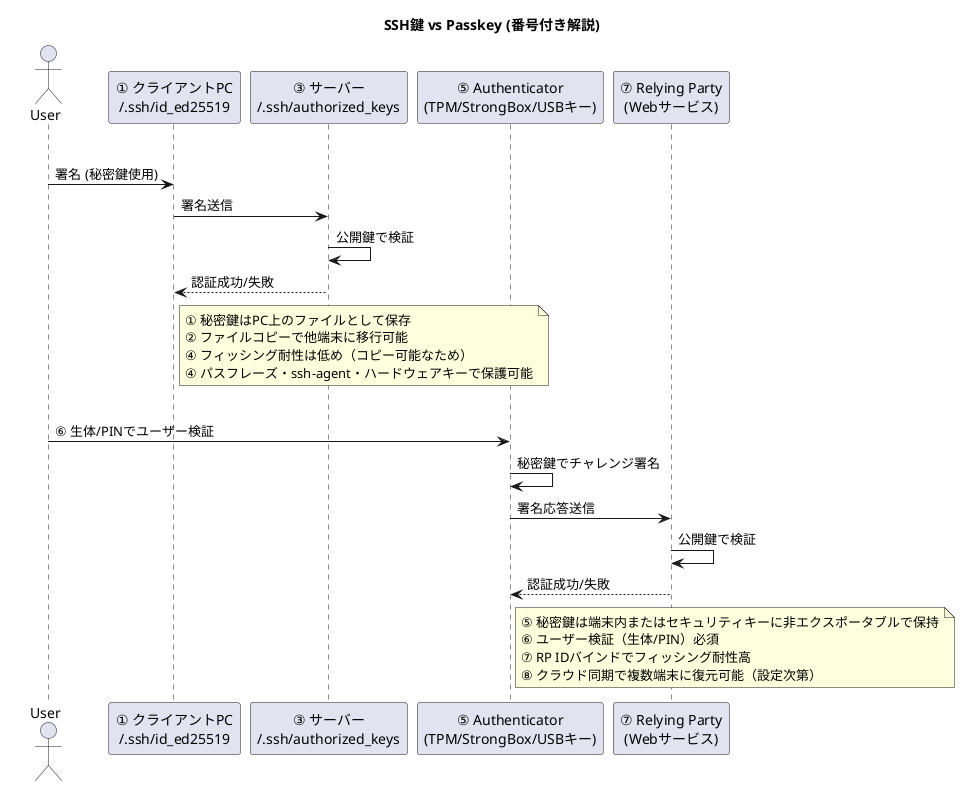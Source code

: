 @startuml
title SSH鍵 vs Passkey (番号付き解説)

actor User as U

group SSH鍵 (id_ed25519)
participant "① クライアントPC\n~/.ssh/id_ed25519" as SSHKey
participant "③ サーバー\n~/.ssh/authorized_keys" as Server

U -> SSHKey : 署名 (秘密鍵使用)
SSHKey -> Server : 署名送信
Server -> Server : 公開鍵で検証
Server --> SSHKey : 認証成功/失敗

note right of SSHKey
① 秘密鍵はPC上のファイルとして保存
② ファイルコピーで他端末に移行可能
④ フィッシング耐性は低め（コピー可能なため）
④ パスフレーズ・ssh-agent・ハードウェアキーで保護可能
end note

group Passkey (FIDO2/WebAuthn)
participant "⑤ Authenticator\n(TPM/StrongBox/USBキー)" as Authn
participant "⑦ Relying Party\n(Webサービス)" as RP

U -> Authn : ⑥ 生体/PINでユーザー検証
Authn -> Authn : 秘密鍵でチャレンジ署名
Authn -> RP : 署名応答送信
RP -> RP : 公開鍵で検証
RP --> Authn : 認証成功/失敗

note right of Authn
⑤ 秘密鍵は端末内またはセキュリティキーに非エクスポータブルで保持
⑥ ユーザー検証（生体/PIN）必須
⑦ RP IDバインドでフィッシング耐性高
⑧ クラウド同期で複数端末に復元可能（設定次第）
end note

@enduml
